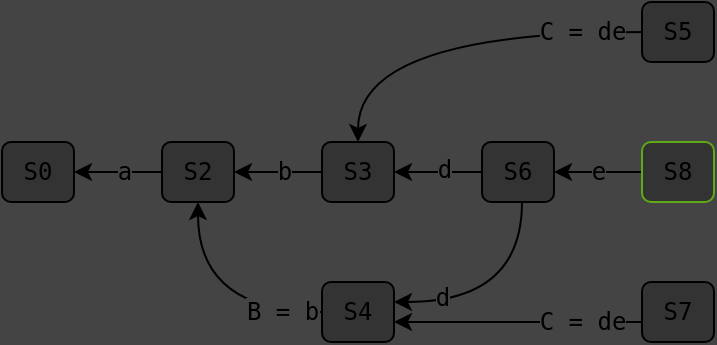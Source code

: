 <mxfile version="25.0.2">
  <diagram name="Page-1" id="PYJ2EbEZMSt3SerLNBYG">
    <mxGraphModel dx="1219" dy="1237" grid="1" gridSize="10" guides="1" tooltips="1" connect="1" arrows="1" fold="1" page="1" pageScale="1" pageWidth="827" pageHeight="1169" background="#444444" math="0" shadow="0">
      <root>
        <mxCell id="0" />
        <mxCell id="1" parent="0" />
        <mxCell id="hS7_LjZfpNOxfmpkIFcN-1" value="&lt;div style=&quot;&quot;&gt;S0&lt;/div&gt;" style="rounded=1;whiteSpace=wrap;html=1;fontFamily=monospace;align=center;spacing=7;verticalAlign=middle;spacingTop=0;fillColor=#333333;" parent="1" vertex="1">
          <mxGeometry x="10" y="80" width="36" height="30" as="geometry" />
        </mxCell>
        <mxCell id="AJydTl7aPhsoLI8RVH1J-3" style="edgeStyle=orthogonalEdgeStyle;rounded=0;orthogonalLoop=1;jettySize=auto;html=1;fontFamily=monospace;fontSize=12;fontColor=default;labelBackgroundColor=#444444;resizable=0;" parent="1" source="AJydTl7aPhsoLI8RVH1J-2" target="hS7_LjZfpNOxfmpkIFcN-1" edge="1">
          <mxGeometry relative="1" as="geometry" />
        </mxCell>
        <mxCell id="AJydTl7aPhsoLI8RVH1J-4" value="a" style="edgeLabel;html=1;align=center;verticalAlign=middle;resizable=0;points=[];rounded=0;strokeColor=default;spacing=10;fontFamily=monospace;fontSize=12;fontColor=default;labelBackgroundColor=#444444;fillColor=default;gradientColor=none;" parent="AJydTl7aPhsoLI8RVH1J-3" vertex="1" connectable="0">
          <mxGeometry x="-0.136" y="2" relative="1" as="geometry">
            <mxPoint y="-2" as="offset" />
          </mxGeometry>
        </mxCell>
        <mxCell id="AJydTl7aPhsoLI8RVH1J-2" value="&lt;div style=&quot;&quot;&gt;S2&lt;/div&gt;" style="rounded=1;whiteSpace=wrap;html=1;fontFamily=monospace;align=center;spacing=7;verticalAlign=middle;spacingTop=0;fillColor=#333333;strokeColor=default;fontSize=12;fontColor=default;" parent="1" vertex="1">
          <mxGeometry x="90" y="80" width="36" height="30" as="geometry" />
        </mxCell>
        <mxCell id="AJydTl7aPhsoLI8RVH1J-6" style="edgeStyle=orthogonalEdgeStyle;rounded=0;orthogonalLoop=1;jettySize=auto;html=1;fontFamily=monospace;fontSize=12;fontColor=default;labelBackgroundColor=#444444;resizable=0;" parent="1" source="AJydTl7aPhsoLI8RVH1J-5" target="AJydTl7aPhsoLI8RVH1J-2" edge="1">
          <mxGeometry relative="1" as="geometry" />
        </mxCell>
        <mxCell id="AJydTl7aPhsoLI8RVH1J-7" value="b" style="edgeLabel;html=1;align=center;verticalAlign=middle;resizable=0;points=[];rounded=0;strokeColor=default;spacing=10;fontFamily=monospace;fontSize=12;fontColor=default;labelBackgroundColor=#444444;fillColor=default;gradientColor=none;" parent="AJydTl7aPhsoLI8RVH1J-6" vertex="1" connectable="0">
          <mxGeometry x="-0.182" y="2" relative="1" as="geometry">
            <mxPoint x="-1" y="-2" as="offset" />
          </mxGeometry>
        </mxCell>
        <mxCell id="AJydTl7aPhsoLI8RVH1J-5" value="&lt;div style=&quot;&quot;&gt;S3&lt;/div&gt;" style="rounded=1;whiteSpace=wrap;html=1;fontFamily=monospace;align=center;spacing=7;verticalAlign=middle;spacingTop=0;fillColor=#333333;strokeColor=default;fontSize=12;fontColor=default;" parent="1" vertex="1">
          <mxGeometry x="170" y="80" width="36" height="30" as="geometry" />
        </mxCell>
        <mxCell id="AJydTl7aPhsoLI8RVH1J-9" style="edgeStyle=orthogonalEdgeStyle;rounded=0;orthogonalLoop=1;jettySize=auto;html=1;fontFamily=monospace;fontSize=12;fontColor=default;labelBackgroundColor=#444444;resizable=0;curved=1;" parent="1" source="AJydTl7aPhsoLI8RVH1J-8" target="AJydTl7aPhsoLI8RVH1J-2" edge="1">
          <mxGeometry relative="1" as="geometry" />
        </mxCell>
        <mxCell id="AJydTl7aPhsoLI8RVH1J-10" value="B = b" style="edgeLabel;html=1;align=center;verticalAlign=middle;resizable=0;points=[];rounded=0;strokeColor=default;spacingTop=0;spacing=10;fontFamily=monospace;fontSize=12;fontColor=default;fillColor=default;labelBackgroundColor=#444444;gradientColor=none;" parent="AJydTl7aPhsoLI8RVH1J-9" vertex="1" connectable="0">
          <mxGeometry x="-0.197" y="-9" relative="1" as="geometry">
            <mxPoint x="27" y="9" as="offset" />
          </mxGeometry>
        </mxCell>
        <mxCell id="AJydTl7aPhsoLI8RVH1J-8" value="&lt;div style=&quot;&quot;&gt;S4&lt;/div&gt;" style="rounded=1;whiteSpace=wrap;html=1;fontFamily=monospace;align=center;spacing=7;verticalAlign=middle;spacingTop=0;fillColor=#333333;strokeColor=default;fontSize=12;fontColor=default;" parent="1" vertex="1">
          <mxGeometry x="170" y="150" width="36" height="30" as="geometry" />
        </mxCell>
        <mxCell id="AJydTl7aPhsoLI8RVH1J-13" style="edgeStyle=orthogonalEdgeStyle;rounded=0;orthogonalLoop=1;jettySize=auto;html=1;fontFamily=monospace;fontSize=12;fontColor=default;labelBackgroundColor=#444444;resizable=0;" parent="1" source="AJydTl7aPhsoLI8RVH1J-11" target="AJydTl7aPhsoLI8RVH1J-5" edge="1">
          <mxGeometry relative="1" as="geometry" />
        </mxCell>
        <mxCell id="AJydTl7aPhsoLI8RVH1J-16" value="d" style="edgeLabel;html=1;align=center;verticalAlign=middle;resizable=0;points=[];rounded=0;strokeColor=default;spacing=10;fontFamily=monospace;fontSize=12;fontColor=default;labelBackgroundColor=#444444;fillColor=default;gradientColor=none;" parent="AJydTl7aPhsoLI8RVH1J-13" vertex="1" connectable="0">
          <mxGeometry x="-0.227" y="3" relative="1" as="geometry">
            <mxPoint x="-2" y="-4" as="offset" />
          </mxGeometry>
        </mxCell>
        <mxCell id="AJydTl7aPhsoLI8RVH1J-11" value="&lt;div style=&quot;&quot;&gt;S6&lt;/div&gt;" style="rounded=1;whiteSpace=wrap;html=1;fontFamily=monospace;align=center;spacing=7;verticalAlign=middle;spacingTop=0;fillColor=#333333;strokeColor=default;fontSize=12;fontColor=default;" parent="1" vertex="1">
          <mxGeometry x="250" y="80" width="36" height="30" as="geometry" />
        </mxCell>
        <mxCell id="AJydTl7aPhsoLI8RVH1J-15" style="edgeStyle=orthogonalEdgeStyle;rounded=0;orthogonalLoop=1;jettySize=auto;html=1;fontFamily=monospace;fontSize=12;fontColor=default;labelBackgroundColor=#444444;resizable=0;curved=1;" parent="1" source="AJydTl7aPhsoLI8RVH1J-11" target="AJydTl7aPhsoLI8RVH1J-8" edge="1">
          <mxGeometry relative="1" as="geometry">
            <mxPoint x="250" y="165" as="sourcePoint" />
            <Array as="points">
              <mxPoint x="270" y="160" />
            </Array>
          </mxGeometry>
        </mxCell>
        <mxCell id="AJydTl7aPhsoLI8RVH1J-17" value="d" style="edgeLabel;html=1;align=center;verticalAlign=middle;resizable=0;points=[];rounded=0;strokeColor=default;spacing=10;fontFamily=monospace;fontSize=12;fontColor=default;labelBackgroundColor=#444444;fillColor=default;gradientColor=none;" parent="AJydTl7aPhsoLI8RVH1J-15" vertex="1" connectable="0">
          <mxGeometry x="-0.318" y="3" relative="1" as="geometry">
            <mxPoint x="-43" y="9" as="offset" />
          </mxGeometry>
        </mxCell>
        <mxCell id="AJydTl7aPhsoLI8RVH1J-19" style="edgeStyle=orthogonalEdgeStyle;rounded=0;orthogonalLoop=1;jettySize=auto;html=1;fontFamily=monospace;fontSize=12;fontColor=default;labelBackgroundColor=#444444;resizable=0;" parent="1" source="AJydTl7aPhsoLI8RVH1J-18" target="AJydTl7aPhsoLI8RVH1J-11" edge="1">
          <mxGeometry relative="1" as="geometry" />
        </mxCell>
        <mxCell id="AJydTl7aPhsoLI8RVH1J-20" value="e" style="edgeLabel;html=1;align=center;verticalAlign=middle;resizable=0;points=[];rounded=0;strokeColor=default;spacing=10;fontFamily=monospace;fontSize=12;fontColor=default;labelBackgroundColor=#444444;fillColor=default;gradientColor=none;" parent="AJydTl7aPhsoLI8RVH1J-19" vertex="1" connectable="0">
          <mxGeometry y="-1" relative="1" as="geometry">
            <mxPoint y="1" as="offset" />
          </mxGeometry>
        </mxCell>
        <mxCell id="AJydTl7aPhsoLI8RVH1J-18" value="&lt;div style=&quot;&quot;&gt;S8&lt;/div&gt;" style="rounded=1;whiteSpace=wrap;html=1;fontFamily=monospace;align=center;spacing=7;verticalAlign=middle;spacingTop=0;fillColor=#333333;strokeColor=#60A917;fontSize=12;fontColor=default;" parent="1" vertex="1">
          <mxGeometry x="330" y="80" width="36" height="30" as="geometry" />
        </mxCell>
        <mxCell id="AJydTl7aPhsoLI8RVH1J-23" style="edgeStyle=orthogonalEdgeStyle;rounded=0;orthogonalLoop=1;jettySize=auto;html=1;fontFamily=monospace;fontSize=12;fontColor=default;labelBackgroundColor=#444444;resizable=0;curved=1;" parent="1" source="AJydTl7aPhsoLI8RVH1J-21" target="AJydTl7aPhsoLI8RVH1J-5" edge="1">
          <mxGeometry relative="1" as="geometry" />
        </mxCell>
        <mxCell id="AJydTl7aPhsoLI8RVH1J-25" value="C = de" style="edgeLabel;html=1;align=center;verticalAlign=middle;resizable=0;points=[];rounded=0;strokeColor=default;spacing=10;fontFamily=monospace;fontSize=12;fontColor=default;labelBackgroundColor=#444444;fillColor=default;gradientColor=none;" parent="AJydTl7aPhsoLI8RVH1J-23" vertex="1" connectable="0">
          <mxGeometry x="-0.675" y="2" relative="1" as="geometry">
            <mxPoint x="2" y="-2" as="offset" />
          </mxGeometry>
        </mxCell>
        <mxCell id="AJydTl7aPhsoLI8RVH1J-21" value="&lt;div style=&quot;&quot;&gt;S5&lt;/div&gt;" style="rounded=1;whiteSpace=wrap;html=1;fontFamily=monospace;align=center;spacing=7;verticalAlign=middle;spacingTop=0;fillColor=#333333;strokeColor=default;fontSize=12;fontColor=default;" parent="1" vertex="1">
          <mxGeometry x="330" y="10" width="36" height="30" as="geometry" />
        </mxCell>
        <mxCell id="AJydTl7aPhsoLI8RVH1J-24" style="edgeStyle=orthogonalEdgeStyle;rounded=0;orthogonalLoop=1;jettySize=auto;html=1;fontFamily=monospace;fontSize=12;fontColor=default;labelBackgroundColor=#444444;resizable=0;curved=1;" parent="1" source="AJydTl7aPhsoLI8RVH1J-22" target="AJydTl7aPhsoLI8RVH1J-8" edge="1">
          <mxGeometry relative="1" as="geometry">
            <Array as="points">
              <mxPoint x="270" y="170" />
              <mxPoint x="270" y="170" />
            </Array>
          </mxGeometry>
        </mxCell>
        <mxCell id="AJydTl7aPhsoLI8RVH1J-26" value="C = de" style="edgeLabel;html=1;align=center;verticalAlign=middle;resizable=0;points=[];rounded=0;strokeColor=default;spacing=10;fontFamily=monospace;fontSize=12;fontColor=default;labelBackgroundColor=#444444;fillColor=default;gradientColor=none;" parent="AJydTl7aPhsoLI8RVH1J-24" vertex="1" connectable="0">
          <mxGeometry x="-0.706" y="-4" relative="1" as="geometry">
            <mxPoint x="-12" y="4" as="offset" />
          </mxGeometry>
        </mxCell>
        <mxCell id="AJydTl7aPhsoLI8RVH1J-22" value="&lt;div style=&quot;&quot;&gt;S7&lt;/div&gt;" style="rounded=1;whiteSpace=wrap;html=1;fontFamily=monospace;align=center;spacing=7;verticalAlign=middle;spacingTop=0;fillColor=#333333;strokeColor=default;fontSize=12;fontColor=default;" parent="1" vertex="1">
          <mxGeometry x="330" y="150" width="36" height="30" as="geometry" />
        </mxCell>
      </root>
    </mxGraphModel>
  </diagram>
</mxfile>
